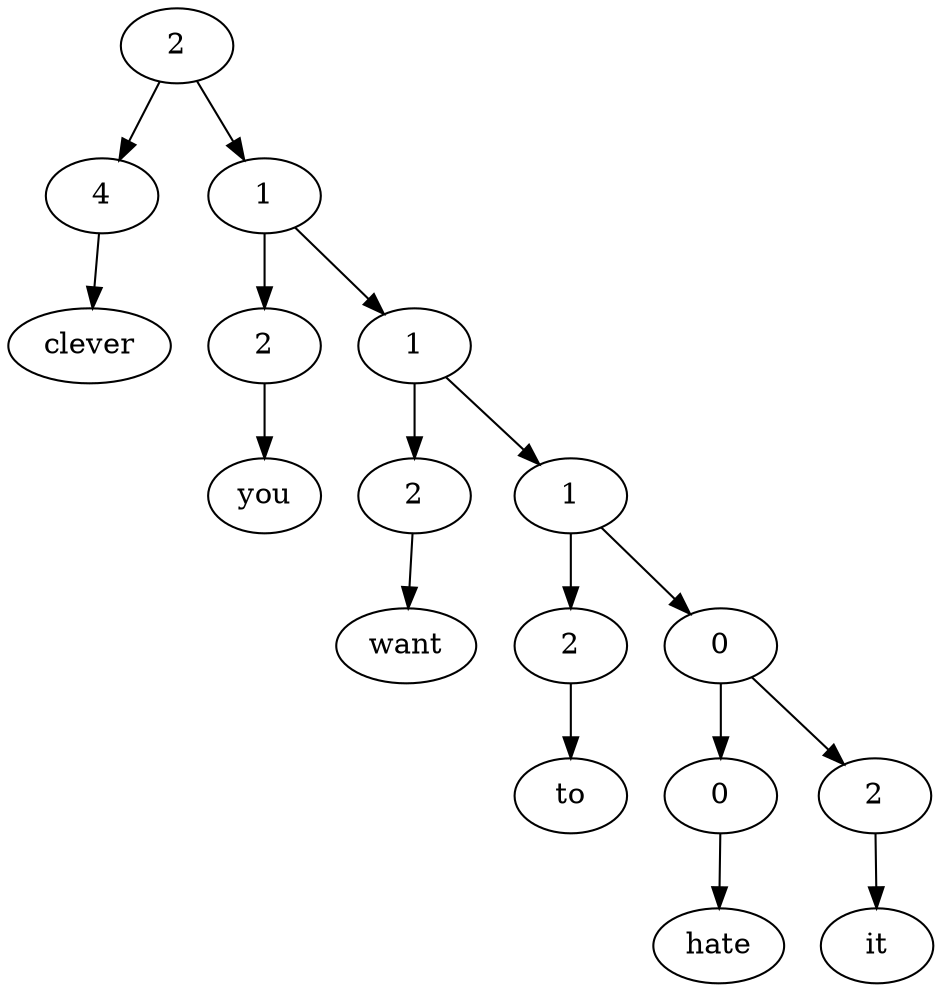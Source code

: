 digraph G{Node0 [label="2"]
Node0 -> Node1
Node0 -> Node3
Node1 [label="4"]
Node1 -> Node2
Node3 [label="1"]
Node3 -> Node4
Node3 -> Node6
Node2 [label="clever"]
Node4 [label="2"]
Node4 -> Node5
Node6 [label="1"]
Node6 -> Node7
Node6 -> Node9
Node5 [label="you"]
Node7 [label="2"]
Node7 -> Node8
Node9 [label="1"]
Node9 -> Node10
Node9 -> Node12
Node8 [label="want"]
Node10 [label="2"]
Node10 -> Node11
Node12 [label="0"]
Node12 -> Node13
Node12 -> Node15
Node11 [label="to"]
Node13 [label="0"]
Node13 -> Node14
Node15 [label="2"]
Node15 -> Node16
Node14 [label="hate"]
Node16 [label="it"]
}